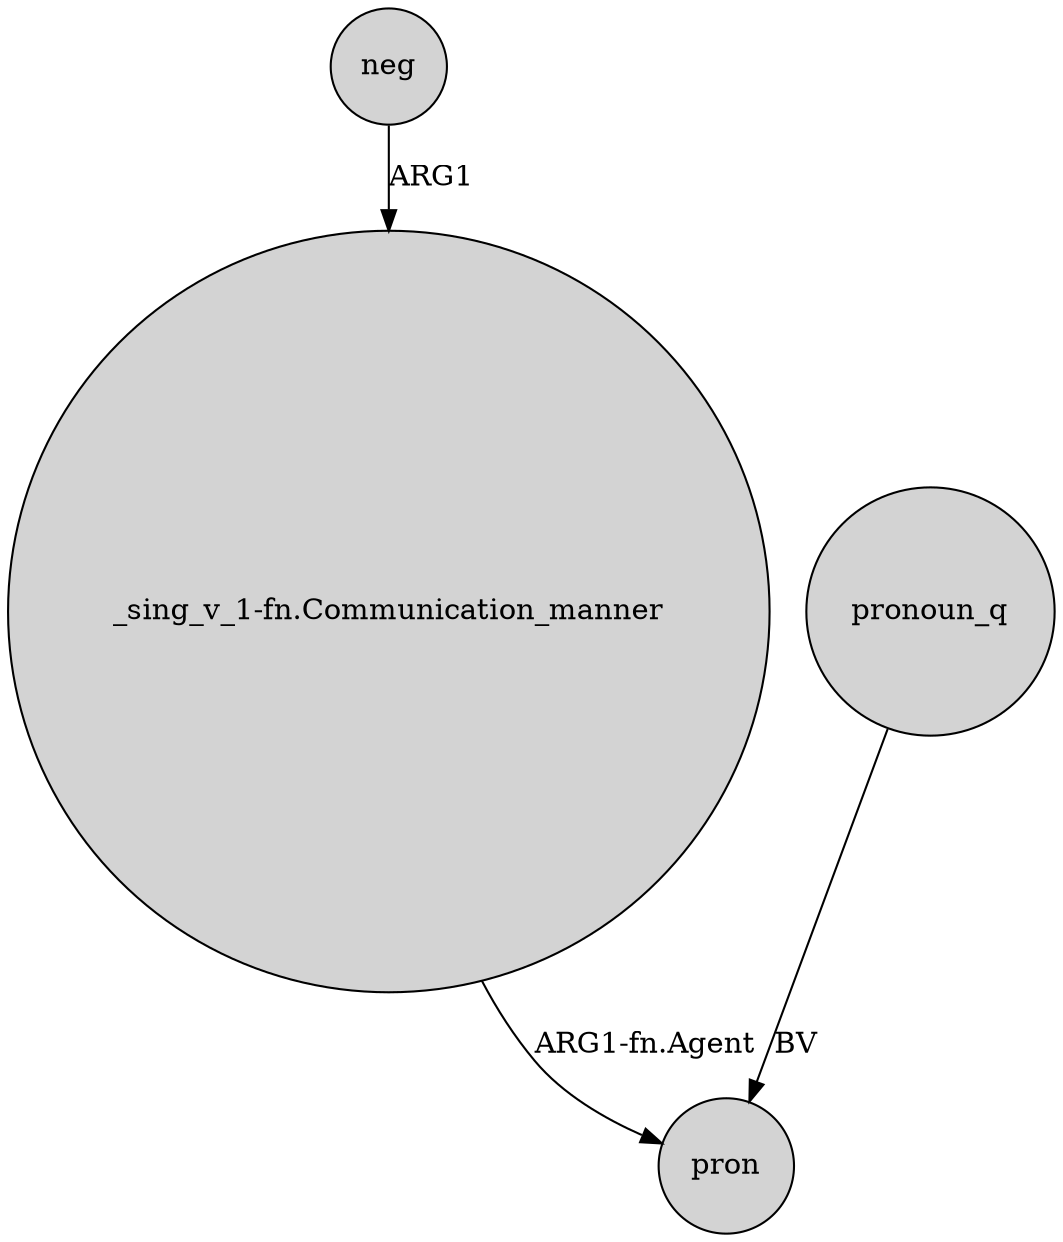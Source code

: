 digraph {
	node [shape=circle style=filled]
	neg -> "_sing_v_1-fn.Communication_manner" [label=ARG1]
	"_sing_v_1-fn.Communication_manner" -> pron [label="ARG1-fn.Agent"]
	pronoun_q -> pron [label=BV]
}
